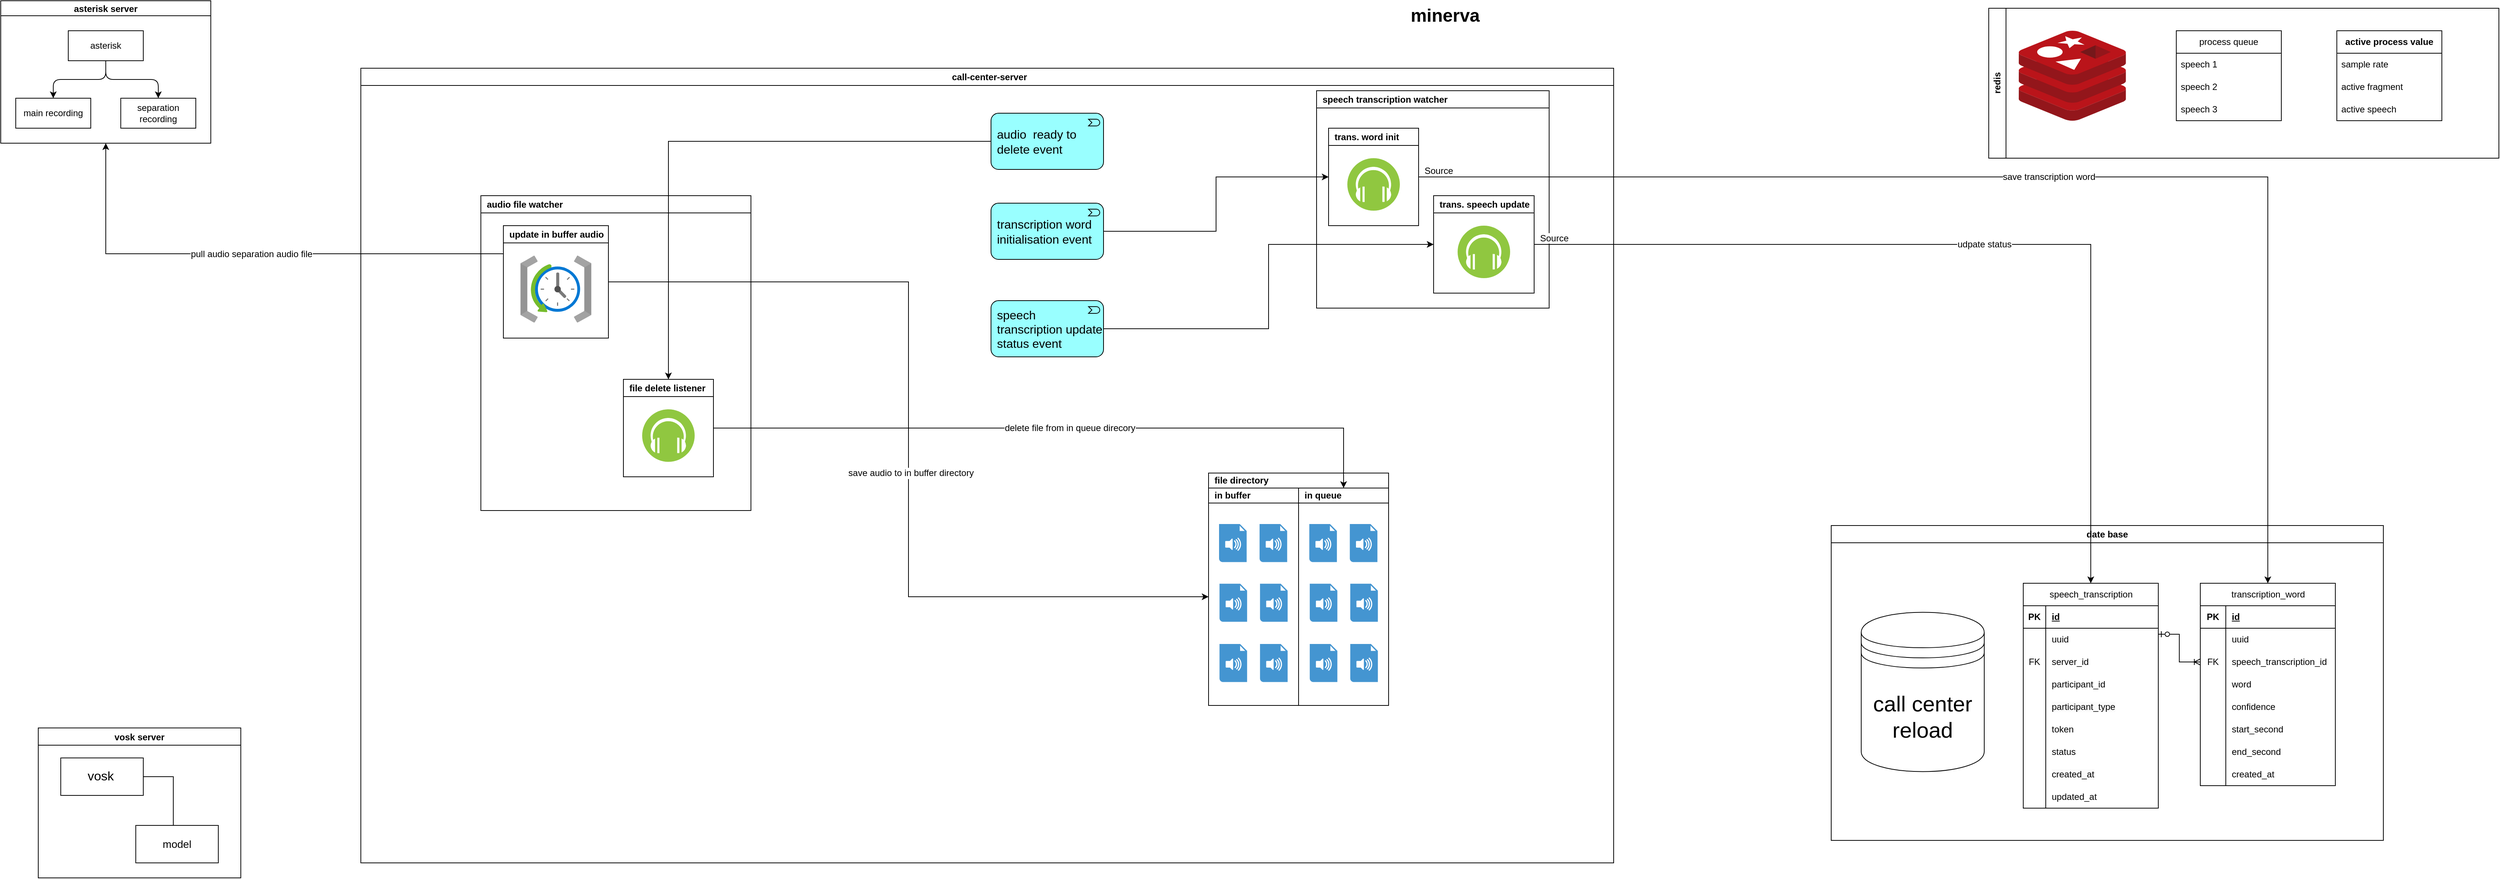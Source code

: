 <mxfile version="24.4.4" type="github">
  <diagram name="Page-1" id="74b105a0-9070-1c63-61bc-23e55f88626e">
    <mxGraphModel dx="3185" dy="1058" grid="1" gridSize="10" guides="1" tooltips="1" connect="1" arrows="1" fold="1" page="1" pageScale="1.5" pageWidth="1169" pageHeight="826" background="none" math="0" shadow="0">
      <root>
        <mxCell id="0" style=";html=1;" />
        <mxCell id="1" style=";html=1;" parent="0" />
        <mxCell id="10b056a9c633e61c-28" style="edgeStyle=orthogonalEdgeStyle;rounded=0;html=1;endArrow=block;endFill=1;jettySize=auto;orthogonalLoop=1;strokeWidth=2;startArrow=none;startFill=0;" parent="1" source="10b056a9c633e61c-10" edge="1">
          <mxGeometry relative="1" as="geometry">
            <Array as="points">
              <mxPoint x="1267" y="310" />
              <mxPoint x="247" y="310" />
            </Array>
            <mxPoint x="247" y="590" as="targetPoint" />
          </mxGeometry>
        </mxCell>
        <mxCell id="10b056a9c633e61c-30" value="minerva" style="text;strokeColor=none;fillColor=none;html=1;fontSize=24;fontStyle=1;verticalAlign=middle;align=center;" parent="1" vertex="1">
          <mxGeometry x="1140" y="20" width="1590" height="40" as="geometry" />
        </mxCell>
        <mxCell id="ebLqruqHU_UiJzqgtVBn-9" value="asterisk server" style="swimlane;startSize=20;horizontal=1;childLayout=treeLayout;horizontalTree=0;sortEdges=1;resizable=0;containerType=tree;fontSize=12;" vertex="1" parent="1">
          <mxGeometry x="10" y="20" width="280" height="190" as="geometry" />
        </mxCell>
        <mxCell id="ebLqruqHU_UiJzqgtVBn-10" value="asterisk" style="whiteSpace=wrap;html=1;" vertex="1" parent="ebLqruqHU_UiJzqgtVBn-9">
          <mxGeometry x="90" y="40" width="100" height="40" as="geometry" />
        </mxCell>
        <mxCell id="ebLqruqHU_UiJzqgtVBn-11" value="main recording" style="whiteSpace=wrap;html=1;" vertex="1" parent="ebLqruqHU_UiJzqgtVBn-9">
          <mxGeometry x="20" y="130" width="100" height="40" as="geometry" />
        </mxCell>
        <mxCell id="ebLqruqHU_UiJzqgtVBn-12" value="" style="edgeStyle=elbowEdgeStyle;elbow=vertical;html=1;rounded=1;curved=0;sourcePerimeterSpacing=0;targetPerimeterSpacing=0;startSize=6;endSize=6;" edge="1" parent="ebLqruqHU_UiJzqgtVBn-9" source="ebLqruqHU_UiJzqgtVBn-10" target="ebLqruqHU_UiJzqgtVBn-11">
          <mxGeometry relative="1" as="geometry" />
        </mxCell>
        <mxCell id="ebLqruqHU_UiJzqgtVBn-13" value="separation recording" style="whiteSpace=wrap;html=1;" vertex="1" parent="ebLqruqHU_UiJzqgtVBn-9">
          <mxGeometry x="160" y="130" width="100" height="40" as="geometry" />
        </mxCell>
        <mxCell id="ebLqruqHU_UiJzqgtVBn-14" value="" style="edgeStyle=elbowEdgeStyle;elbow=vertical;html=1;rounded=1;curved=0;sourcePerimeterSpacing=0;targetPerimeterSpacing=0;startSize=6;endSize=6;" edge="1" parent="ebLqruqHU_UiJzqgtVBn-9" source="ebLqruqHU_UiJzqgtVBn-10" target="ebLqruqHU_UiJzqgtVBn-13">
          <mxGeometry relative="1" as="geometry" />
        </mxCell>
        <mxCell id="ebLqruqHU_UiJzqgtVBn-15" value="date base" style="swimlane;whiteSpace=wrap;html=1;" vertex="1" parent="1">
          <mxGeometry x="2450" y="720" width="736" height="420" as="geometry" />
        </mxCell>
        <mxCell id="ebLqruqHU_UiJzqgtVBn-1" value="&lt;font style=&quot;font-size: 29px;&quot;&gt;call center&lt;/font&gt;&lt;div style=&quot;font-size: 29px;&quot;&gt;&lt;font style=&quot;font-size: 29px;&quot;&gt;reload&lt;/font&gt;&lt;/div&gt;" style="shape=datastore;whiteSpace=wrap;html=1;backgroundOutline=0;" vertex="1" parent="ebLqruqHU_UiJzqgtVBn-15">
          <mxGeometry x="40" y="115.75" width="164" height="212.5" as="geometry" />
        </mxCell>
        <mxCell id="ebLqruqHU_UiJzqgtVBn-18" value="&lt;span style=&quot;font-weight: 400; background-color: rgb(255, 255, 255);&quot;&gt;speech_transcription&lt;/span&gt;" style="shape=table;startSize=30;container=1;collapsible=1;childLayout=tableLayout;fixedRows=1;rowLines=0;fontStyle=1;align=center;resizeLast=1;html=1;" vertex="1" parent="ebLqruqHU_UiJzqgtVBn-15">
          <mxGeometry x="256" y="77" width="180" height="300" as="geometry" />
        </mxCell>
        <mxCell id="ebLqruqHU_UiJzqgtVBn-19" value="" style="shape=tableRow;horizontal=0;startSize=0;swimlaneHead=0;swimlaneBody=0;fillColor=none;collapsible=0;dropTarget=0;points=[[0,0.5],[1,0.5]];portConstraint=eastwest;top=0;left=0;right=0;bottom=1;" vertex="1" parent="ebLqruqHU_UiJzqgtVBn-18">
          <mxGeometry y="30" width="180" height="30" as="geometry" />
        </mxCell>
        <mxCell id="ebLqruqHU_UiJzqgtVBn-20" value="PK" style="shape=partialRectangle;connectable=0;fillColor=none;top=0;left=0;bottom=0;right=0;fontStyle=1;overflow=hidden;whiteSpace=wrap;html=1;" vertex="1" parent="ebLqruqHU_UiJzqgtVBn-19">
          <mxGeometry width="30" height="30" as="geometry">
            <mxRectangle width="30" height="30" as="alternateBounds" />
          </mxGeometry>
        </mxCell>
        <mxCell id="ebLqruqHU_UiJzqgtVBn-21" value="id" style="shape=partialRectangle;connectable=0;fillColor=none;top=0;left=0;bottom=0;right=0;align=left;spacingLeft=6;fontStyle=5;overflow=hidden;whiteSpace=wrap;html=1;" vertex="1" parent="ebLqruqHU_UiJzqgtVBn-19">
          <mxGeometry x="30" width="150" height="30" as="geometry">
            <mxRectangle width="150" height="30" as="alternateBounds" />
          </mxGeometry>
        </mxCell>
        <mxCell id="ebLqruqHU_UiJzqgtVBn-22" value="" style="shape=tableRow;horizontal=0;startSize=0;swimlaneHead=0;swimlaneBody=0;fillColor=none;collapsible=0;dropTarget=0;points=[[0,0.5],[1,0.5]];portConstraint=eastwest;top=0;left=0;right=0;bottom=0;" vertex="1" parent="ebLqruqHU_UiJzqgtVBn-18">
          <mxGeometry y="60" width="180" height="30" as="geometry" />
        </mxCell>
        <mxCell id="ebLqruqHU_UiJzqgtVBn-23" value="" style="shape=partialRectangle;connectable=0;fillColor=none;top=0;left=0;bottom=0;right=0;editable=1;overflow=hidden;whiteSpace=wrap;html=1;" vertex="1" parent="ebLqruqHU_UiJzqgtVBn-22">
          <mxGeometry width="30" height="30" as="geometry">
            <mxRectangle width="30" height="30" as="alternateBounds" />
          </mxGeometry>
        </mxCell>
        <mxCell id="ebLqruqHU_UiJzqgtVBn-24" value="uuid" style="shape=partialRectangle;connectable=0;fillColor=none;top=0;left=0;bottom=0;right=0;align=left;spacingLeft=6;overflow=hidden;whiteSpace=wrap;html=1;" vertex="1" parent="ebLqruqHU_UiJzqgtVBn-22">
          <mxGeometry x="30" width="150" height="30" as="geometry">
            <mxRectangle width="150" height="30" as="alternateBounds" />
          </mxGeometry>
        </mxCell>
        <mxCell id="ebLqruqHU_UiJzqgtVBn-25" value="" style="shape=tableRow;horizontal=0;startSize=0;swimlaneHead=0;swimlaneBody=0;fillColor=none;collapsible=0;dropTarget=0;points=[[0,0.5],[1,0.5]];portConstraint=eastwest;top=0;left=0;right=0;bottom=0;" vertex="1" parent="ebLqruqHU_UiJzqgtVBn-18">
          <mxGeometry y="90" width="180" height="30" as="geometry" />
        </mxCell>
        <mxCell id="ebLqruqHU_UiJzqgtVBn-26" value="FK" style="shape=partialRectangle;connectable=0;fillColor=none;top=0;left=0;bottom=0;right=0;editable=1;overflow=hidden;whiteSpace=wrap;html=1;" vertex="1" parent="ebLqruqHU_UiJzqgtVBn-25">
          <mxGeometry width="30" height="30" as="geometry">
            <mxRectangle width="30" height="30" as="alternateBounds" />
          </mxGeometry>
        </mxCell>
        <mxCell id="ebLqruqHU_UiJzqgtVBn-27" value="server_id" style="shape=partialRectangle;connectable=0;fillColor=none;top=0;left=0;bottom=0;right=0;align=left;spacingLeft=6;overflow=hidden;whiteSpace=wrap;html=1;" vertex="1" parent="ebLqruqHU_UiJzqgtVBn-25">
          <mxGeometry x="30" width="150" height="30" as="geometry">
            <mxRectangle width="150" height="30" as="alternateBounds" />
          </mxGeometry>
        </mxCell>
        <mxCell id="ebLqruqHU_UiJzqgtVBn-28" value="" style="shape=tableRow;horizontal=0;startSize=0;swimlaneHead=0;swimlaneBody=0;fillColor=none;collapsible=0;dropTarget=0;points=[[0,0.5],[1,0.5]];portConstraint=eastwest;top=0;left=0;right=0;bottom=0;" vertex="1" parent="ebLqruqHU_UiJzqgtVBn-18">
          <mxGeometry y="120" width="180" height="30" as="geometry" />
        </mxCell>
        <mxCell id="ebLqruqHU_UiJzqgtVBn-29" value="" style="shape=partialRectangle;connectable=0;fillColor=none;top=0;left=0;bottom=0;right=0;editable=1;overflow=hidden;whiteSpace=wrap;html=1;" vertex="1" parent="ebLqruqHU_UiJzqgtVBn-28">
          <mxGeometry width="30" height="30" as="geometry">
            <mxRectangle width="30" height="30" as="alternateBounds" />
          </mxGeometry>
        </mxCell>
        <mxCell id="ebLqruqHU_UiJzqgtVBn-30" value="participant_id" style="shape=partialRectangle;connectable=0;fillColor=none;top=0;left=0;bottom=0;right=0;align=left;spacingLeft=6;overflow=hidden;whiteSpace=wrap;html=1;" vertex="1" parent="ebLqruqHU_UiJzqgtVBn-28">
          <mxGeometry x="30" width="150" height="30" as="geometry">
            <mxRectangle width="150" height="30" as="alternateBounds" />
          </mxGeometry>
        </mxCell>
        <mxCell id="ebLqruqHU_UiJzqgtVBn-142" style="shape=tableRow;horizontal=0;startSize=0;swimlaneHead=0;swimlaneBody=0;fillColor=none;collapsible=0;dropTarget=0;points=[[0,0.5],[1,0.5]];portConstraint=eastwest;top=0;left=0;right=0;bottom=0;" vertex="1" parent="ebLqruqHU_UiJzqgtVBn-18">
          <mxGeometry y="150" width="180" height="30" as="geometry" />
        </mxCell>
        <mxCell id="ebLqruqHU_UiJzqgtVBn-143" style="shape=partialRectangle;connectable=0;fillColor=none;top=0;left=0;bottom=0;right=0;editable=1;overflow=hidden;whiteSpace=wrap;html=1;" vertex="1" parent="ebLqruqHU_UiJzqgtVBn-142">
          <mxGeometry width="30" height="30" as="geometry">
            <mxRectangle width="30" height="30" as="alternateBounds" />
          </mxGeometry>
        </mxCell>
        <mxCell id="ebLqruqHU_UiJzqgtVBn-144" value="&lt;span style=&quot;color: rgb(0, 0, 0); font-family: Helvetica; font-size: 12px; font-style: normal; font-variant-ligatures: normal; font-variant-caps: normal; font-weight: 400; letter-spacing: normal; orphans: 2; text-align: left; text-indent: 0px; text-transform: none; widows: 2; word-spacing: 0px; -webkit-text-stroke-width: 0px; white-space: normal; background-color: rgb(251, 251, 251); text-decoration-thickness: initial; text-decoration-style: initial; text-decoration-color: initial; display: inline !important; float: none;&quot;&gt;participant_type&lt;/span&gt;" style="shape=partialRectangle;connectable=0;fillColor=none;top=0;left=0;bottom=0;right=0;align=left;spacingLeft=6;overflow=hidden;whiteSpace=wrap;html=1;" vertex="1" parent="ebLqruqHU_UiJzqgtVBn-142">
          <mxGeometry x="30" width="150" height="30" as="geometry">
            <mxRectangle width="150" height="30" as="alternateBounds" />
          </mxGeometry>
        </mxCell>
        <mxCell id="ebLqruqHU_UiJzqgtVBn-139" style="shape=tableRow;horizontal=0;startSize=0;swimlaneHead=0;swimlaneBody=0;fillColor=none;collapsible=0;dropTarget=0;points=[[0,0.5],[1,0.5]];portConstraint=eastwest;top=0;left=0;right=0;bottom=0;" vertex="1" parent="ebLqruqHU_UiJzqgtVBn-18">
          <mxGeometry y="180" width="180" height="30" as="geometry" />
        </mxCell>
        <mxCell id="ebLqruqHU_UiJzqgtVBn-140" style="shape=partialRectangle;connectable=0;fillColor=none;top=0;left=0;bottom=0;right=0;editable=1;overflow=hidden;whiteSpace=wrap;html=1;" vertex="1" parent="ebLqruqHU_UiJzqgtVBn-139">
          <mxGeometry width="30" height="30" as="geometry">
            <mxRectangle width="30" height="30" as="alternateBounds" />
          </mxGeometry>
        </mxCell>
        <mxCell id="ebLqruqHU_UiJzqgtVBn-141" value="token" style="shape=partialRectangle;connectable=0;fillColor=none;top=0;left=0;bottom=0;right=0;align=left;spacingLeft=6;overflow=hidden;whiteSpace=wrap;html=1;" vertex="1" parent="ebLqruqHU_UiJzqgtVBn-139">
          <mxGeometry x="30" width="150" height="30" as="geometry">
            <mxRectangle width="150" height="30" as="alternateBounds" />
          </mxGeometry>
        </mxCell>
        <mxCell id="ebLqruqHU_UiJzqgtVBn-136" style="shape=tableRow;horizontal=0;startSize=0;swimlaneHead=0;swimlaneBody=0;fillColor=none;collapsible=0;dropTarget=0;points=[[0,0.5],[1,0.5]];portConstraint=eastwest;top=0;left=0;right=0;bottom=0;" vertex="1" parent="ebLqruqHU_UiJzqgtVBn-18">
          <mxGeometry y="210" width="180" height="30" as="geometry" />
        </mxCell>
        <mxCell id="ebLqruqHU_UiJzqgtVBn-137" style="shape=partialRectangle;connectable=0;fillColor=none;top=0;left=0;bottom=0;right=0;editable=1;overflow=hidden;whiteSpace=wrap;html=1;" vertex="1" parent="ebLqruqHU_UiJzqgtVBn-136">
          <mxGeometry width="30" height="30" as="geometry">
            <mxRectangle width="30" height="30" as="alternateBounds" />
          </mxGeometry>
        </mxCell>
        <mxCell id="ebLqruqHU_UiJzqgtVBn-138" value="status" style="shape=partialRectangle;connectable=0;fillColor=none;top=0;left=0;bottom=0;right=0;align=left;spacingLeft=6;overflow=hidden;whiteSpace=wrap;html=1;" vertex="1" parent="ebLqruqHU_UiJzqgtVBn-136">
          <mxGeometry x="30" width="150" height="30" as="geometry">
            <mxRectangle width="150" height="30" as="alternateBounds" />
          </mxGeometry>
        </mxCell>
        <mxCell id="ebLqruqHU_UiJzqgtVBn-148" style="shape=tableRow;horizontal=0;startSize=0;swimlaneHead=0;swimlaneBody=0;fillColor=none;collapsible=0;dropTarget=0;points=[[0,0.5],[1,0.5]];portConstraint=eastwest;top=0;left=0;right=0;bottom=0;" vertex="1" parent="ebLqruqHU_UiJzqgtVBn-18">
          <mxGeometry y="240" width="180" height="30" as="geometry" />
        </mxCell>
        <mxCell id="ebLqruqHU_UiJzqgtVBn-149" style="shape=partialRectangle;connectable=0;fillColor=none;top=0;left=0;bottom=0;right=0;editable=1;overflow=hidden;whiteSpace=wrap;html=1;" vertex="1" parent="ebLqruqHU_UiJzqgtVBn-148">
          <mxGeometry width="30" height="30" as="geometry">
            <mxRectangle width="30" height="30" as="alternateBounds" />
          </mxGeometry>
        </mxCell>
        <mxCell id="ebLqruqHU_UiJzqgtVBn-150" value="&lt;span style=&quot;color: rgb(0, 0, 0); font-family: Helvetica; font-size: 12px; font-style: normal; font-variant-ligatures: normal; font-variant-caps: normal; font-weight: 400; letter-spacing: normal; orphans: 2; text-align: left; text-indent: 0px; text-transform: none; widows: 2; word-spacing: 0px; -webkit-text-stroke-width: 0px; white-space: normal; background-color: rgb(251, 251, 251); text-decoration-thickness: initial; text-decoration-style: initial; text-decoration-color: initial; display: inline !important; float: none;&quot;&gt;created_at&lt;/span&gt;" style="shape=partialRectangle;connectable=0;fillColor=none;top=0;left=0;bottom=0;right=0;align=left;spacingLeft=6;overflow=hidden;whiteSpace=wrap;html=1;" vertex="1" parent="ebLqruqHU_UiJzqgtVBn-148">
          <mxGeometry x="30" width="150" height="30" as="geometry">
            <mxRectangle width="150" height="30" as="alternateBounds" />
          </mxGeometry>
        </mxCell>
        <mxCell id="ebLqruqHU_UiJzqgtVBn-145" style="shape=tableRow;horizontal=0;startSize=0;swimlaneHead=0;swimlaneBody=0;fillColor=none;collapsible=0;dropTarget=0;points=[[0,0.5],[1,0.5]];portConstraint=eastwest;top=0;left=0;right=0;bottom=0;" vertex="1" parent="ebLqruqHU_UiJzqgtVBn-18">
          <mxGeometry y="270" width="180" height="30" as="geometry" />
        </mxCell>
        <mxCell id="ebLqruqHU_UiJzqgtVBn-146" style="shape=partialRectangle;connectable=0;fillColor=none;top=0;left=0;bottom=0;right=0;editable=1;overflow=hidden;whiteSpace=wrap;html=1;" vertex="1" parent="ebLqruqHU_UiJzqgtVBn-145">
          <mxGeometry width="30" height="30" as="geometry">
            <mxRectangle width="30" height="30" as="alternateBounds" />
          </mxGeometry>
        </mxCell>
        <mxCell id="ebLqruqHU_UiJzqgtVBn-147" value="updated_at" style="shape=partialRectangle;connectable=0;fillColor=none;top=0;left=0;bottom=0;right=0;align=left;spacingLeft=6;overflow=hidden;whiteSpace=wrap;html=1;" vertex="1" parent="ebLqruqHU_UiJzqgtVBn-145">
          <mxGeometry x="30" width="150" height="30" as="geometry">
            <mxRectangle width="150" height="30" as="alternateBounds" />
          </mxGeometry>
        </mxCell>
        <mxCell id="ebLqruqHU_UiJzqgtVBn-31" value="&lt;span style=&quot;font-weight: 400; background-color: rgb(255, 255, 255);&quot;&gt;transcription_word&lt;/span&gt;" style="shape=table;startSize=30;container=1;collapsible=1;childLayout=tableLayout;fixedRows=1;rowLines=0;fontStyle=1;align=center;resizeLast=1;html=1;" vertex="1" parent="ebLqruqHU_UiJzqgtVBn-15">
          <mxGeometry x="492" y="77" width="180" height="270" as="geometry" />
        </mxCell>
        <mxCell id="ebLqruqHU_UiJzqgtVBn-32" value="" style="shape=tableRow;horizontal=0;startSize=0;swimlaneHead=0;swimlaneBody=0;fillColor=none;collapsible=0;dropTarget=0;points=[[0,0.5],[1,0.5]];portConstraint=eastwest;top=0;left=0;right=0;bottom=1;" vertex="1" parent="ebLqruqHU_UiJzqgtVBn-31">
          <mxGeometry y="30" width="180" height="30" as="geometry" />
        </mxCell>
        <mxCell id="ebLqruqHU_UiJzqgtVBn-33" value="PK" style="shape=partialRectangle;connectable=0;fillColor=none;top=0;left=0;bottom=0;right=0;fontStyle=1;overflow=hidden;whiteSpace=wrap;html=1;" vertex="1" parent="ebLqruqHU_UiJzqgtVBn-32">
          <mxGeometry width="34" height="30" as="geometry">
            <mxRectangle width="34" height="30" as="alternateBounds" />
          </mxGeometry>
        </mxCell>
        <mxCell id="ebLqruqHU_UiJzqgtVBn-34" value="id" style="shape=partialRectangle;connectable=0;fillColor=none;top=0;left=0;bottom=0;right=0;align=left;spacingLeft=6;fontStyle=5;overflow=hidden;whiteSpace=wrap;html=1;" vertex="1" parent="ebLqruqHU_UiJzqgtVBn-32">
          <mxGeometry x="34" width="146" height="30" as="geometry">
            <mxRectangle width="146" height="30" as="alternateBounds" />
          </mxGeometry>
        </mxCell>
        <mxCell id="ebLqruqHU_UiJzqgtVBn-35" value="" style="shape=tableRow;horizontal=0;startSize=0;swimlaneHead=0;swimlaneBody=0;fillColor=none;collapsible=0;dropTarget=0;points=[[0,0.5],[1,0.5]];portConstraint=eastwest;top=0;left=0;right=0;bottom=0;" vertex="1" parent="ebLqruqHU_UiJzqgtVBn-31">
          <mxGeometry y="60" width="180" height="30" as="geometry" />
        </mxCell>
        <mxCell id="ebLqruqHU_UiJzqgtVBn-36" value="" style="shape=partialRectangle;connectable=0;fillColor=none;top=0;left=0;bottom=0;right=0;editable=1;overflow=hidden;whiteSpace=wrap;html=1;" vertex="1" parent="ebLqruqHU_UiJzqgtVBn-35">
          <mxGeometry width="34" height="30" as="geometry">
            <mxRectangle width="34" height="30" as="alternateBounds" />
          </mxGeometry>
        </mxCell>
        <mxCell id="ebLqruqHU_UiJzqgtVBn-37" value="uuid" style="shape=partialRectangle;connectable=0;fillColor=none;top=0;left=0;bottom=0;right=0;align=left;spacingLeft=6;overflow=hidden;whiteSpace=wrap;html=1;" vertex="1" parent="ebLqruqHU_UiJzqgtVBn-35">
          <mxGeometry x="34" width="146" height="30" as="geometry">
            <mxRectangle width="146" height="30" as="alternateBounds" />
          </mxGeometry>
        </mxCell>
        <mxCell id="ebLqruqHU_UiJzqgtVBn-38" value="" style="shape=tableRow;horizontal=0;startSize=0;swimlaneHead=0;swimlaneBody=0;fillColor=none;collapsible=0;dropTarget=0;points=[[0,0.5],[1,0.5]];portConstraint=eastwest;top=0;left=0;right=0;bottom=0;" vertex="1" parent="ebLqruqHU_UiJzqgtVBn-31">
          <mxGeometry y="90" width="180" height="30" as="geometry" />
        </mxCell>
        <mxCell id="ebLqruqHU_UiJzqgtVBn-39" value="FK" style="shape=partialRectangle;connectable=0;fillColor=none;top=0;left=0;bottom=0;right=0;editable=1;overflow=hidden;whiteSpace=wrap;html=1;" vertex="1" parent="ebLqruqHU_UiJzqgtVBn-38">
          <mxGeometry width="34" height="30" as="geometry">
            <mxRectangle width="34" height="30" as="alternateBounds" />
          </mxGeometry>
        </mxCell>
        <mxCell id="ebLqruqHU_UiJzqgtVBn-40" value="speech_transcription_id" style="shape=partialRectangle;connectable=0;fillColor=none;top=0;left=0;bottom=0;right=0;align=left;spacingLeft=6;overflow=hidden;whiteSpace=wrap;html=1;" vertex="1" parent="ebLqruqHU_UiJzqgtVBn-38">
          <mxGeometry x="34" width="146" height="30" as="geometry">
            <mxRectangle width="146" height="30" as="alternateBounds" />
          </mxGeometry>
        </mxCell>
        <mxCell id="ebLqruqHU_UiJzqgtVBn-41" value="" style="shape=tableRow;horizontal=0;startSize=0;swimlaneHead=0;swimlaneBody=0;fillColor=none;collapsible=0;dropTarget=0;points=[[0,0.5],[1,0.5]];portConstraint=eastwest;top=0;left=0;right=0;bottom=0;" vertex="1" parent="ebLqruqHU_UiJzqgtVBn-31">
          <mxGeometry y="120" width="180" height="30" as="geometry" />
        </mxCell>
        <mxCell id="ebLqruqHU_UiJzqgtVBn-42" value="" style="shape=partialRectangle;connectable=0;fillColor=none;top=0;left=0;bottom=0;right=0;editable=1;overflow=hidden;whiteSpace=wrap;html=1;" vertex="1" parent="ebLqruqHU_UiJzqgtVBn-41">
          <mxGeometry width="34" height="30" as="geometry">
            <mxRectangle width="34" height="30" as="alternateBounds" />
          </mxGeometry>
        </mxCell>
        <mxCell id="ebLqruqHU_UiJzqgtVBn-43" value="word" style="shape=partialRectangle;connectable=0;fillColor=none;top=0;left=0;bottom=0;right=0;align=left;spacingLeft=6;overflow=hidden;whiteSpace=wrap;html=1;" vertex="1" parent="ebLqruqHU_UiJzqgtVBn-41">
          <mxGeometry x="34" width="146" height="30" as="geometry">
            <mxRectangle width="146" height="30" as="alternateBounds" />
          </mxGeometry>
        </mxCell>
        <mxCell id="ebLqruqHU_UiJzqgtVBn-124" style="shape=tableRow;horizontal=0;startSize=0;swimlaneHead=0;swimlaneBody=0;fillColor=none;collapsible=0;dropTarget=0;points=[[0,0.5],[1,0.5]];portConstraint=eastwest;top=0;left=0;right=0;bottom=0;" vertex="1" parent="ebLqruqHU_UiJzqgtVBn-31">
          <mxGeometry y="150" width="180" height="30" as="geometry" />
        </mxCell>
        <mxCell id="ebLqruqHU_UiJzqgtVBn-125" style="shape=partialRectangle;connectable=0;fillColor=none;top=0;left=0;bottom=0;right=0;editable=1;overflow=hidden;whiteSpace=wrap;html=1;" vertex="1" parent="ebLqruqHU_UiJzqgtVBn-124">
          <mxGeometry width="34" height="30" as="geometry">
            <mxRectangle width="34" height="30" as="alternateBounds" />
          </mxGeometry>
        </mxCell>
        <mxCell id="ebLqruqHU_UiJzqgtVBn-126" value="confidence" style="shape=partialRectangle;connectable=0;fillColor=none;top=0;left=0;bottom=0;right=0;align=left;spacingLeft=6;overflow=hidden;whiteSpace=wrap;html=1;" vertex="1" parent="ebLqruqHU_UiJzqgtVBn-124">
          <mxGeometry x="34" width="146" height="30" as="geometry">
            <mxRectangle width="146" height="30" as="alternateBounds" />
          </mxGeometry>
        </mxCell>
        <mxCell id="ebLqruqHU_UiJzqgtVBn-127" style="shape=tableRow;horizontal=0;startSize=0;swimlaneHead=0;swimlaneBody=0;fillColor=none;collapsible=0;dropTarget=0;points=[[0,0.5],[1,0.5]];portConstraint=eastwest;top=0;left=0;right=0;bottom=0;" vertex="1" parent="ebLqruqHU_UiJzqgtVBn-31">
          <mxGeometry y="180" width="180" height="30" as="geometry" />
        </mxCell>
        <mxCell id="ebLqruqHU_UiJzqgtVBn-128" style="shape=partialRectangle;connectable=0;fillColor=none;top=0;left=0;bottom=0;right=0;editable=1;overflow=hidden;whiteSpace=wrap;html=1;" vertex="1" parent="ebLqruqHU_UiJzqgtVBn-127">
          <mxGeometry width="34" height="30" as="geometry">
            <mxRectangle width="34" height="30" as="alternateBounds" />
          </mxGeometry>
        </mxCell>
        <mxCell id="ebLqruqHU_UiJzqgtVBn-129" value="start_second" style="shape=partialRectangle;connectable=0;fillColor=none;top=0;left=0;bottom=0;right=0;align=left;spacingLeft=6;overflow=hidden;whiteSpace=wrap;html=1;" vertex="1" parent="ebLqruqHU_UiJzqgtVBn-127">
          <mxGeometry x="34" width="146" height="30" as="geometry">
            <mxRectangle width="146" height="30" as="alternateBounds" />
          </mxGeometry>
        </mxCell>
        <mxCell id="ebLqruqHU_UiJzqgtVBn-130" style="shape=tableRow;horizontal=0;startSize=0;swimlaneHead=0;swimlaneBody=0;fillColor=none;collapsible=0;dropTarget=0;points=[[0,0.5],[1,0.5]];portConstraint=eastwest;top=0;left=0;right=0;bottom=0;" vertex="1" parent="ebLqruqHU_UiJzqgtVBn-31">
          <mxGeometry y="210" width="180" height="30" as="geometry" />
        </mxCell>
        <mxCell id="ebLqruqHU_UiJzqgtVBn-131" style="shape=partialRectangle;connectable=0;fillColor=none;top=0;left=0;bottom=0;right=0;editable=1;overflow=hidden;whiteSpace=wrap;html=1;" vertex="1" parent="ebLqruqHU_UiJzqgtVBn-130">
          <mxGeometry width="34" height="30" as="geometry">
            <mxRectangle width="34" height="30" as="alternateBounds" />
          </mxGeometry>
        </mxCell>
        <mxCell id="ebLqruqHU_UiJzqgtVBn-132" value="end_second" style="shape=partialRectangle;connectable=0;fillColor=none;top=0;left=0;bottom=0;right=0;align=left;spacingLeft=6;overflow=hidden;whiteSpace=wrap;html=1;" vertex="1" parent="ebLqruqHU_UiJzqgtVBn-130">
          <mxGeometry x="34" width="146" height="30" as="geometry">
            <mxRectangle width="146" height="30" as="alternateBounds" />
          </mxGeometry>
        </mxCell>
        <mxCell id="ebLqruqHU_UiJzqgtVBn-121" style="shape=tableRow;horizontal=0;startSize=0;swimlaneHead=0;swimlaneBody=0;fillColor=none;collapsible=0;dropTarget=0;points=[[0,0.5],[1,0.5]];portConstraint=eastwest;top=0;left=0;right=0;bottom=0;" vertex="1" parent="ebLqruqHU_UiJzqgtVBn-31">
          <mxGeometry y="240" width="180" height="30" as="geometry" />
        </mxCell>
        <mxCell id="ebLqruqHU_UiJzqgtVBn-122" style="shape=partialRectangle;connectable=0;fillColor=none;top=0;left=0;bottom=0;right=0;editable=1;overflow=hidden;whiteSpace=wrap;html=1;" vertex="1" parent="ebLqruqHU_UiJzqgtVBn-121">
          <mxGeometry width="34" height="30" as="geometry">
            <mxRectangle width="34" height="30" as="alternateBounds" />
          </mxGeometry>
        </mxCell>
        <mxCell id="ebLqruqHU_UiJzqgtVBn-123" value="created_at" style="shape=partialRectangle;connectable=0;fillColor=none;top=0;left=0;bottom=0;right=0;align=left;spacingLeft=6;overflow=hidden;whiteSpace=wrap;html=1;" vertex="1" parent="ebLqruqHU_UiJzqgtVBn-121">
          <mxGeometry x="34" width="146" height="30" as="geometry">
            <mxRectangle width="146" height="30" as="alternateBounds" />
          </mxGeometry>
        </mxCell>
        <mxCell id="ebLqruqHU_UiJzqgtVBn-151" style="rounded=0;orthogonalLoop=1;jettySize=auto;html=1;entryX=1;entryY=0.267;entryDx=0;entryDy=0;entryPerimeter=0;fontFamily=Helvetica;fontSize=12;fontColor=default;edgeStyle=orthogonalEdgeStyle;strokeColor=default;endArrow=ERzeroToOne;endFill=0;startArrow=ERoneToMany;startFill=0;" edge="1" parent="ebLqruqHU_UiJzqgtVBn-15" source="ebLqruqHU_UiJzqgtVBn-38" target="ebLqruqHU_UiJzqgtVBn-22">
          <mxGeometry relative="1" as="geometry" />
        </mxCell>
        <mxCell id="ebLqruqHU_UiJzqgtVBn-58" value="vosk server" style="swimlane;" vertex="1" parent="1">
          <mxGeometry x="60" y="990" width="270" height="200" as="geometry" />
        </mxCell>
        <mxCell id="ebLqruqHU_UiJzqgtVBn-64" style="edgeStyle=elbowEdgeStyle;rounded=0;orthogonalLoop=1;jettySize=auto;html=1;startArrow=none;endArrow=none;entryX=0.5;entryY=0;entryDx=0;entryDy=0;" edge="1" parent="ebLqruqHU_UiJzqgtVBn-58">
          <mxGeometry relative="1" as="geometry">
            <mxPoint x="175" y="130" as="targetPoint" />
            <mxPoint x="130" y="65" as="sourcePoint" />
            <Array as="points">
              <mxPoint x="180" y="100" />
            </Array>
          </mxGeometry>
        </mxCell>
        <UserObject label="&lt;font style=&quot;font-size: 17px;&quot;&gt;vosk&lt;/font&gt;&amp;nbsp;" treeRoot="1" id="ebLqruqHU_UiJzqgtVBn-59">
          <mxCell style="whiteSpace=wrap;html=1;align=center;treeFolding=1;treeMoving=1;newEdgeStyle={&quot;edgeStyle&quot;:&quot;elbowEdgeStyle&quot;,&quot;startArrow&quot;:&quot;none&quot;,&quot;endArrow&quot;:&quot;none&quot;};" vertex="1" parent="ebLqruqHU_UiJzqgtVBn-58">
            <mxGeometry x="30" y="40" width="110" height="50" as="geometry" />
          </mxCell>
        </UserObject>
        <UserObject label="&lt;font style=&quot;font-size: 14px;&quot;&gt;model&lt;/font&gt;" treeRoot="1" id="ebLqruqHU_UiJzqgtVBn-60">
          <mxCell style="whiteSpace=wrap;html=1;align=center;treeFolding=1;treeMoving=1;newEdgeStyle={&quot;edgeStyle&quot;:&quot;elbowEdgeStyle&quot;,&quot;startArrow&quot;:&quot;none&quot;,&quot;endArrow&quot;:&quot;none&quot;};" vertex="1" parent="ebLqruqHU_UiJzqgtVBn-58">
            <mxGeometry x="130" y="130" width="110" height="50" as="geometry" />
          </mxCell>
        </UserObject>
        <mxCell id="ebLqruqHU_UiJzqgtVBn-81" value="redis" style="swimlane;horizontal=0;whiteSpace=wrap;html=1;" vertex="1" parent="1">
          <mxGeometry x="2660" y="30" width="680" height="200" as="geometry" />
        </mxCell>
        <mxCell id="ebLqruqHU_UiJzqgtVBn-80" value="" style="image;sketch=0;aspect=fixed;html=1;points=[];align=center;fontSize=12;image=img/lib/mscae/Cache_Redis_Product.svg;" vertex="1" parent="ebLqruqHU_UiJzqgtVBn-81">
          <mxGeometry x="40" y="30" width="142.86" height="120" as="geometry" />
        </mxCell>
        <mxCell id="ebLqruqHU_UiJzqgtVBn-82" value="process queue" style="swimlane;fontStyle=0;childLayout=stackLayout;horizontal=1;startSize=30;horizontalStack=0;resizeParent=1;resizeParentMax=0;resizeLast=0;collapsible=1;marginBottom=0;whiteSpace=wrap;html=1;" vertex="1" parent="ebLqruqHU_UiJzqgtVBn-81">
          <mxGeometry x="250" y="30" width="140" height="120" as="geometry" />
        </mxCell>
        <mxCell id="ebLqruqHU_UiJzqgtVBn-83" value="speech 1" style="text;strokeColor=none;fillColor=none;align=left;verticalAlign=middle;spacingLeft=4;spacingRight=4;overflow=hidden;points=[[0,0.5],[1,0.5]];portConstraint=eastwest;rotatable=0;whiteSpace=wrap;html=1;" vertex="1" parent="ebLqruqHU_UiJzqgtVBn-82">
          <mxGeometry y="30" width="140" height="30" as="geometry" />
        </mxCell>
        <mxCell id="ebLqruqHU_UiJzqgtVBn-84" value="speech 2" style="text;strokeColor=none;fillColor=none;align=left;verticalAlign=middle;spacingLeft=4;spacingRight=4;overflow=hidden;points=[[0,0.5],[1,0.5]];portConstraint=eastwest;rotatable=0;whiteSpace=wrap;html=1;" vertex="1" parent="ebLqruqHU_UiJzqgtVBn-82">
          <mxGeometry y="60" width="140" height="30" as="geometry" />
        </mxCell>
        <mxCell id="ebLqruqHU_UiJzqgtVBn-85" value="speech&amp;nbsp;3" style="text;strokeColor=none;fillColor=none;align=left;verticalAlign=middle;spacingLeft=4;spacingRight=4;overflow=hidden;points=[[0,0.5],[1,0.5]];portConstraint=eastwest;rotatable=0;whiteSpace=wrap;html=1;" vertex="1" parent="ebLqruqHU_UiJzqgtVBn-82">
          <mxGeometry y="90" width="140" height="30" as="geometry" />
        </mxCell>
        <mxCell id="ebLqruqHU_UiJzqgtVBn-99" value="&lt;span style=&quot;font-weight: 700;&quot;&gt;active process value&lt;/span&gt;" style="swimlane;fontStyle=0;childLayout=stackLayout;horizontal=1;startSize=30;horizontalStack=0;resizeParent=1;resizeParentMax=0;resizeLast=0;collapsible=1;marginBottom=0;whiteSpace=wrap;html=1;" vertex="1" parent="ebLqruqHU_UiJzqgtVBn-81">
          <mxGeometry x="464" y="30" width="140" height="120" as="geometry" />
        </mxCell>
        <mxCell id="ebLqruqHU_UiJzqgtVBn-100" value="sample rate" style="text;strokeColor=none;fillColor=none;align=left;verticalAlign=middle;spacingLeft=4;spacingRight=4;overflow=hidden;points=[[0,0.5],[1,0.5]];portConstraint=eastwest;rotatable=0;whiteSpace=wrap;html=1;" vertex="1" parent="ebLqruqHU_UiJzqgtVBn-99">
          <mxGeometry y="30" width="140" height="30" as="geometry" />
        </mxCell>
        <mxCell id="ebLqruqHU_UiJzqgtVBn-101" value="active fragment" style="text;strokeColor=none;fillColor=none;align=left;verticalAlign=middle;spacingLeft=4;spacingRight=4;overflow=hidden;points=[[0,0.5],[1,0.5]];portConstraint=eastwest;rotatable=0;whiteSpace=wrap;html=1;" vertex="1" parent="ebLqruqHU_UiJzqgtVBn-99">
          <mxGeometry y="60" width="140" height="30" as="geometry" />
        </mxCell>
        <mxCell id="ebLqruqHU_UiJzqgtVBn-102" value="active speech" style="text;strokeColor=none;fillColor=none;align=left;verticalAlign=middle;spacingLeft=4;spacingRight=4;overflow=hidden;points=[[0,0.5],[1,0.5]];portConstraint=eastwest;rotatable=0;whiteSpace=wrap;html=1;" vertex="1" parent="ebLqruqHU_UiJzqgtVBn-99">
          <mxGeometry y="90" width="140" height="30" as="geometry" />
        </mxCell>
        <mxCell id="ebLqruqHU_UiJzqgtVBn-93" value="&lt;div style=&quot;text-align: justify; padding-right: 0px;&quot;&gt;&lt;br&gt;&lt;/div&gt;" style="text;html=1;align=left;verticalAlign=middle;resizable=0;points=[];autosize=1;strokeColor=none;fillColor=none;imageHeight=24;imageWidth=18;arcSize=8;" vertex="1" parent="1">
          <mxGeometry x="1660" y="170" width="20" height="30" as="geometry" />
        </mxCell>
        <mxCell id="ebLqruqHU_UiJzqgtVBn-154" value="call-center-server" style="swimlane;whiteSpace=wrap;html=1;shadow=0;strokeColor=default;align=center;verticalAlign=middle;spacingLeft=6;fontFamily=Helvetica;fontSize=12;fontColor=default;fillColor=none;" vertex="1" parent="1">
          <mxGeometry x="490" y="110" width="1670" height="1060" as="geometry" />
        </mxCell>
        <mxCell id="ebLqruqHU_UiJzqgtVBn-155" value="audio file watcher" style="swimlane;whiteSpace=wrap;html=1;shadow=0;strokeColor=default;align=left;verticalAlign=middle;spacingLeft=6;fontFamily=Helvetica;fontSize=12;fontColor=default;fillColor=none;" vertex="1" parent="ebLqruqHU_UiJzqgtVBn-154">
          <mxGeometry x="160" y="170" width="360" height="420" as="geometry" />
        </mxCell>
        <mxCell id="ebLqruqHU_UiJzqgtVBn-174" value="update in buffer audio" style="swimlane;whiteSpace=wrap;html=1;shadow=0;strokeColor=default;align=left;verticalAlign=middle;spacingLeft=6;fontFamily=Helvetica;fontSize=12;fontColor=default;fillColor=none;" vertex="1" parent="ebLqruqHU_UiJzqgtVBn-155">
          <mxGeometry x="30" y="40" width="140" height="150" as="geometry" />
        </mxCell>
        <mxCell id="ebLqruqHU_UiJzqgtVBn-152" value="" style="image;aspect=fixed;html=1;points=[];align=center;fontSize=12;image=img/lib/azure2/management_governance/Scheduler_Job_Collections.svg;shadow=0;strokeColor=default;verticalAlign=middle;spacingLeft=6;fontFamily=Helvetica;fontColor=default;fillColor=none;" vertex="1" parent="ebLqruqHU_UiJzqgtVBn-174">
          <mxGeometry x="22.58" y="40" width="94.85" height="89.26" as="geometry" />
        </mxCell>
        <mxCell id="ebLqruqHU_UiJzqgtVBn-208" value="file delete listener" style="swimlane;whiteSpace=wrap;html=1;shadow=0;strokeColor=default;align=left;verticalAlign=middle;spacingLeft=6;fontFamily=Helvetica;fontSize=12;fontColor=default;fillColor=none;" vertex="1" parent="ebLqruqHU_UiJzqgtVBn-155">
          <mxGeometry x="190" y="245" width="120" height="130" as="geometry" />
        </mxCell>
        <mxCell id="ebLqruqHU_UiJzqgtVBn-216" value="" style="image;aspect=fixed;perimeter=ellipsePerimeter;html=1;align=center;shadow=0;dashed=0;fontColor=#4277BB;labelBackgroundColor=default;fontSize=12;spacingTop=3;image=img/lib/ibm/blockchain/event_listener.svg;strokeColor=default;verticalAlign=middle;spacingLeft=6;fontFamily=Helvetica;fillColor=none;" vertex="1" parent="ebLqruqHU_UiJzqgtVBn-208">
          <mxGeometry x="25" y="40" width="70" height="70" as="geometry" />
        </mxCell>
        <mxCell id="ebLqruqHU_UiJzqgtVBn-156" value="file directory" style="swimlane;childLayout=stackLayout;resizeParent=1;resizeParentMax=0;startSize=20;html=1;shadow=0;strokeColor=default;align=left;verticalAlign=middle;spacingLeft=6;fontFamily=Helvetica;fontSize=12;fontColor=default;fillColor=none;" vertex="1" parent="ebLqruqHU_UiJzqgtVBn-154">
          <mxGeometry x="1130" y="540" width="240" height="310" as="geometry" />
        </mxCell>
        <mxCell id="ebLqruqHU_UiJzqgtVBn-157" value="in buffer" style="swimlane;startSize=20;html=1;shadow=0;strokeColor=default;align=left;verticalAlign=middle;spacingLeft=6;fontFamily=Helvetica;fontSize=12;fontColor=default;fillColor=none;" vertex="1" parent="ebLqruqHU_UiJzqgtVBn-156">
          <mxGeometry y="20" width="120" height="290" as="geometry" />
        </mxCell>
        <mxCell id="ebLqruqHU_UiJzqgtVBn-162" value="" style="shadow=0;dashed=0;html=1;strokeColor=none;fillColor=#4495D1;labelPosition=center;verticalLabelPosition=bottom;verticalAlign=top;align=center;outlineConnect=0;shape=mxgraph.veeam.audio_file;spacingLeft=6;fontFamily=Helvetica;fontSize=12;fontColor=default;" vertex="1" parent="ebLqruqHU_UiJzqgtVBn-157">
          <mxGeometry x="14" y="48" width="36.8" height="50.8" as="geometry" />
        </mxCell>
        <mxCell id="ebLqruqHU_UiJzqgtVBn-161" value="" style="shadow=0;dashed=0;html=1;strokeColor=none;fillColor=#4495D1;labelPosition=center;verticalLabelPosition=bottom;verticalAlign=top;align=center;outlineConnect=0;shape=mxgraph.veeam.audio_file;spacingLeft=6;fontFamily=Helvetica;fontSize=12;fontColor=default;" vertex="1" parent="ebLqruqHU_UiJzqgtVBn-157">
          <mxGeometry x="68" y="48" width="36.8" height="50.8" as="geometry" />
        </mxCell>
        <mxCell id="ebLqruqHU_UiJzqgtVBn-163" value="" style="shadow=0;dashed=0;html=1;strokeColor=none;fillColor=#4495D1;labelPosition=center;verticalLabelPosition=bottom;verticalAlign=top;align=center;outlineConnect=0;shape=mxgraph.veeam.audio_file;spacingLeft=6;fontFamily=Helvetica;fontSize=12;fontColor=default;" vertex="1" parent="ebLqruqHU_UiJzqgtVBn-157">
          <mxGeometry x="14.6" y="127.6" width="36.8" height="50.8" as="geometry" />
        </mxCell>
        <mxCell id="ebLqruqHU_UiJzqgtVBn-164" value="" style="shadow=0;dashed=0;html=1;strokeColor=none;fillColor=#4495D1;labelPosition=center;verticalLabelPosition=bottom;verticalAlign=top;align=center;outlineConnect=0;shape=mxgraph.veeam.audio_file;spacingLeft=6;fontFamily=Helvetica;fontSize=12;fontColor=default;" vertex="1" parent="ebLqruqHU_UiJzqgtVBn-157">
          <mxGeometry x="68.6" y="127.6" width="36.8" height="50.8" as="geometry" />
        </mxCell>
        <mxCell id="ebLqruqHU_UiJzqgtVBn-165" value="" style="shadow=0;dashed=0;html=1;strokeColor=none;fillColor=#4495D1;labelPosition=center;verticalLabelPosition=bottom;verticalAlign=top;align=center;outlineConnect=0;shape=mxgraph.veeam.audio_file;spacingLeft=6;fontFamily=Helvetica;fontSize=12;fontColor=default;" vertex="1" parent="ebLqruqHU_UiJzqgtVBn-157">
          <mxGeometry x="14.6" y="208" width="36.8" height="50.8" as="geometry" />
        </mxCell>
        <mxCell id="ebLqruqHU_UiJzqgtVBn-166" value="" style="shadow=0;dashed=0;html=1;strokeColor=none;fillColor=#4495D1;labelPosition=center;verticalLabelPosition=bottom;verticalAlign=top;align=center;outlineConnect=0;shape=mxgraph.veeam.audio_file;spacingLeft=6;fontFamily=Helvetica;fontSize=12;fontColor=default;" vertex="1" parent="ebLqruqHU_UiJzqgtVBn-157">
          <mxGeometry x="68.6" y="208" width="36.8" height="50.8" as="geometry" />
        </mxCell>
        <mxCell id="ebLqruqHU_UiJzqgtVBn-158" value="in queue" style="swimlane;startSize=20;html=1;shadow=0;strokeColor=default;align=left;verticalAlign=middle;spacingLeft=6;fontFamily=Helvetica;fontSize=12;fontColor=default;fillColor=none;" vertex="1" parent="ebLqruqHU_UiJzqgtVBn-156">
          <mxGeometry x="120" y="20" width="120" height="290" as="geometry" />
        </mxCell>
        <mxCell id="ebLqruqHU_UiJzqgtVBn-167" value="" style="shadow=0;dashed=0;html=1;strokeColor=none;fillColor=#4495D1;labelPosition=center;verticalLabelPosition=bottom;verticalAlign=top;align=center;outlineConnect=0;shape=mxgraph.veeam.audio_file;spacingLeft=6;fontFamily=Helvetica;fontSize=12;fontColor=default;" vertex="1" parent="ebLqruqHU_UiJzqgtVBn-158">
          <mxGeometry x="14.3" y="48" width="36.8" height="50.8" as="geometry" />
        </mxCell>
        <mxCell id="ebLqruqHU_UiJzqgtVBn-168" value="" style="shadow=0;dashed=0;html=1;strokeColor=none;fillColor=#4495D1;labelPosition=center;verticalLabelPosition=bottom;verticalAlign=top;align=center;outlineConnect=0;shape=mxgraph.veeam.audio_file;spacingLeft=6;fontFamily=Helvetica;fontSize=12;fontColor=default;" vertex="1" parent="ebLqruqHU_UiJzqgtVBn-158">
          <mxGeometry x="68.3" y="48" width="36.8" height="50.8" as="geometry" />
        </mxCell>
        <mxCell id="ebLqruqHU_UiJzqgtVBn-169" value="" style="shadow=0;dashed=0;html=1;strokeColor=none;fillColor=#4495D1;labelPosition=center;verticalLabelPosition=bottom;verticalAlign=top;align=center;outlineConnect=0;shape=mxgraph.veeam.audio_file;spacingLeft=6;fontFamily=Helvetica;fontSize=12;fontColor=default;" vertex="1" parent="ebLqruqHU_UiJzqgtVBn-158">
          <mxGeometry x="14.9" y="127.6" width="36.8" height="50.8" as="geometry" />
        </mxCell>
        <mxCell id="ebLqruqHU_UiJzqgtVBn-170" value="" style="shadow=0;dashed=0;html=1;strokeColor=none;fillColor=#4495D1;labelPosition=center;verticalLabelPosition=bottom;verticalAlign=top;align=center;outlineConnect=0;shape=mxgraph.veeam.audio_file;spacingLeft=6;fontFamily=Helvetica;fontSize=12;fontColor=default;" vertex="1" parent="ebLqruqHU_UiJzqgtVBn-158">
          <mxGeometry x="68.9" y="127.6" width="36.8" height="50.8" as="geometry" />
        </mxCell>
        <mxCell id="ebLqruqHU_UiJzqgtVBn-171" value="" style="shadow=0;dashed=0;html=1;strokeColor=none;fillColor=#4495D1;labelPosition=center;verticalLabelPosition=bottom;verticalAlign=top;align=center;outlineConnect=0;shape=mxgraph.veeam.audio_file;spacingLeft=6;fontFamily=Helvetica;fontSize=12;fontColor=default;" vertex="1" parent="ebLqruqHU_UiJzqgtVBn-158">
          <mxGeometry x="14.9" y="208" width="36.8" height="50.8" as="geometry" />
        </mxCell>
        <mxCell id="ebLqruqHU_UiJzqgtVBn-172" value="" style="shadow=0;dashed=0;html=1;strokeColor=none;fillColor=#4495D1;labelPosition=center;verticalLabelPosition=bottom;verticalAlign=top;align=center;outlineConnect=0;shape=mxgraph.veeam.audio_file;spacingLeft=6;fontFamily=Helvetica;fontSize=12;fontColor=default;" vertex="1" parent="ebLqruqHU_UiJzqgtVBn-158">
          <mxGeometry x="68.9" y="208" width="36.8" height="50.8" as="geometry" />
        </mxCell>
        <mxCell id="ebLqruqHU_UiJzqgtVBn-210" value="" style="endArrow=classic;html=1;rounded=0;fontFamily=Helvetica;fontSize=12;fontColor=default;exitX=1;exitY=0.5;exitDx=0;exitDy=0;entryX=0;entryY=0.5;entryDx=0;entryDy=0;edgeStyle=orthogonalEdgeStyle;" edge="1" parent="ebLqruqHU_UiJzqgtVBn-154" source="ebLqruqHU_UiJzqgtVBn-174" target="ebLqruqHU_UiJzqgtVBn-157">
          <mxGeometry relative="1" as="geometry">
            <mxPoint x="370" y="330" as="sourcePoint" />
            <mxPoint x="860" y="500" as="targetPoint" />
          </mxGeometry>
        </mxCell>
        <mxCell id="ebLqruqHU_UiJzqgtVBn-211" value="save audio to in buffer directory" style="edgeLabel;resizable=0;html=1;;align=center;verticalAlign=middle;shadow=0;strokeColor=default;spacingLeft=6;fontFamily=Helvetica;fontSize=12;fontColor=default;fillColor=none;" connectable="0" vertex="1" parent="ebLqruqHU_UiJzqgtVBn-210">
          <mxGeometry relative="1" as="geometry">
            <mxPoint y="45" as="offset" />
          </mxGeometry>
        </mxCell>
        <mxCell id="ebLqruqHU_UiJzqgtVBn-221" style="edgeStyle=orthogonalEdgeStyle;rounded=0;orthogonalLoop=1;jettySize=auto;html=1;entryX=0.5;entryY=0;entryDx=0;entryDy=0;fontFamily=Helvetica;fontSize=12;fontColor=default;" edge="1" parent="ebLqruqHU_UiJzqgtVBn-154" source="ebLqruqHU_UiJzqgtVBn-220" target="ebLqruqHU_UiJzqgtVBn-208">
          <mxGeometry relative="1" as="geometry" />
        </mxCell>
        <mxCell id="ebLqruqHU_UiJzqgtVBn-220" value="&lt;font style=&quot;font-size: 16px;&quot;&gt;audio&amp;nbsp; ready to delete event&lt;/font&gt;" style="html=1;outlineConnect=0;whiteSpace=wrap;fillColor=#99ffff;shape=mxgraph.archimate3.application;appType=event;archiType=rounded;shadow=0;strokeColor=default;align=left;verticalAlign=middle;spacingLeft=6;fontFamily=Helvetica;fontSize=12;fontColor=default;" vertex="1" parent="ebLqruqHU_UiJzqgtVBn-154">
          <mxGeometry x="840" y="60" width="150" height="75" as="geometry" />
        </mxCell>
        <mxCell id="ebLqruqHU_UiJzqgtVBn-222" value="" style="endArrow=classic;html=1;rounded=0;fontFamily=Helvetica;fontSize=12;fontColor=default;exitX=1;exitY=0.5;exitDx=0;exitDy=0;entryX=0.5;entryY=0;entryDx=0;entryDy=0;edgeStyle=orthogonalEdgeStyle;" edge="1" parent="ebLqruqHU_UiJzqgtVBn-154" source="ebLqruqHU_UiJzqgtVBn-208" target="ebLqruqHU_UiJzqgtVBn-158">
          <mxGeometry relative="1" as="geometry">
            <mxPoint x="524.72" y="450" as="sourcePoint" />
            <mxPoint x="1304.72" y="510" as="targetPoint" />
          </mxGeometry>
        </mxCell>
        <mxCell id="ebLqruqHU_UiJzqgtVBn-223" value="delete file from in queue direcory" style="edgeLabel;resizable=0;html=1;;align=center;verticalAlign=middle;shadow=0;strokeColor=default;spacingLeft=6;fontFamily=Helvetica;fontSize=12;fontColor=default;fillColor=none;" connectable="0" vertex="1" parent="ebLqruqHU_UiJzqgtVBn-222">
          <mxGeometry relative="1" as="geometry">
            <mxPoint x="12" as="offset" />
          </mxGeometry>
        </mxCell>
        <mxCell id="ebLqruqHU_UiJzqgtVBn-225" value="speech transcription watcher" style="swimlane;whiteSpace=wrap;html=1;shadow=0;strokeColor=default;align=left;verticalAlign=middle;spacingLeft=6;fontFamily=Helvetica;fontSize=12;fontColor=default;fillColor=none;" vertex="1" parent="ebLqruqHU_UiJzqgtVBn-154">
          <mxGeometry x="1274" y="30" width="310" height="290" as="geometry" />
        </mxCell>
        <mxCell id="ebLqruqHU_UiJzqgtVBn-228" value="trans. word init" style="swimlane;whiteSpace=wrap;html=1;shadow=0;strokeColor=default;align=left;verticalAlign=middle;spacingLeft=6;fontFamily=Helvetica;fontSize=12;fontColor=default;fillColor=none;" vertex="1" parent="ebLqruqHU_UiJzqgtVBn-225">
          <mxGeometry x="16" y="50" width="120" height="130" as="geometry" />
        </mxCell>
        <mxCell id="ebLqruqHU_UiJzqgtVBn-229" value="" style="image;aspect=fixed;perimeter=ellipsePerimeter;html=1;align=center;shadow=0;dashed=0;fontColor=#4277BB;labelBackgroundColor=default;fontSize=12;spacingTop=3;image=img/lib/ibm/blockchain/event_listener.svg;strokeColor=default;verticalAlign=middle;spacingLeft=6;fontFamily=Helvetica;fillColor=none;" vertex="1" parent="ebLqruqHU_UiJzqgtVBn-228">
          <mxGeometry x="25" y="40" width="70" height="70" as="geometry" />
        </mxCell>
        <mxCell id="ebLqruqHU_UiJzqgtVBn-237" value="trans. speech update" style="swimlane;whiteSpace=wrap;html=1;shadow=0;strokeColor=default;align=left;verticalAlign=middle;spacingLeft=6;fontFamily=Helvetica;fontSize=12;fontColor=default;fillColor=none;" vertex="1" parent="ebLqruqHU_UiJzqgtVBn-225">
          <mxGeometry x="156" y="140" width="134" height="130" as="geometry" />
        </mxCell>
        <mxCell id="ebLqruqHU_UiJzqgtVBn-238" value="" style="image;aspect=fixed;perimeter=ellipsePerimeter;html=1;align=center;shadow=0;dashed=0;fontColor=#4277BB;labelBackgroundColor=default;fontSize=12;spacingTop=3;image=img/lib/ibm/blockchain/event_listener.svg;strokeColor=default;verticalAlign=middle;spacingLeft=6;fontFamily=Helvetica;fillColor=none;" vertex="1" parent="ebLqruqHU_UiJzqgtVBn-237">
          <mxGeometry x="32" y="40" width="70" height="70" as="geometry" />
        </mxCell>
        <mxCell id="ebLqruqHU_UiJzqgtVBn-242" style="edgeStyle=orthogonalEdgeStyle;rounded=0;orthogonalLoop=1;jettySize=auto;html=1;entryX=0;entryY=0.5;entryDx=0;entryDy=0;fontFamily=Helvetica;fontSize=12;fontColor=default;" edge="1" parent="ebLqruqHU_UiJzqgtVBn-154" source="ebLqruqHU_UiJzqgtVBn-240" target="ebLqruqHU_UiJzqgtVBn-237">
          <mxGeometry relative="1" as="geometry" />
        </mxCell>
        <mxCell id="ebLqruqHU_UiJzqgtVBn-240" value="&lt;font style=&quot;font-size: 16px;&quot;&gt;speech transcription update status event&lt;/font&gt;" style="html=1;outlineConnect=0;whiteSpace=wrap;fillColor=#99ffff;shape=mxgraph.archimate3.application;appType=event;archiType=rounded;shadow=0;strokeColor=default;align=left;verticalAlign=middle;spacingLeft=6;fontFamily=Helvetica;fontSize=12;fontColor=default;" vertex="1" parent="ebLqruqHU_UiJzqgtVBn-154">
          <mxGeometry x="840" y="310" width="150" height="75" as="geometry" />
        </mxCell>
        <mxCell id="ebLqruqHU_UiJzqgtVBn-241" style="edgeStyle=orthogonalEdgeStyle;rounded=0;orthogonalLoop=1;jettySize=auto;html=1;entryX=0;entryY=0.5;entryDx=0;entryDy=0;fontFamily=Helvetica;fontSize=12;fontColor=default;" edge="1" parent="ebLqruqHU_UiJzqgtVBn-154" source="ebLqruqHU_UiJzqgtVBn-239" target="ebLqruqHU_UiJzqgtVBn-228">
          <mxGeometry relative="1" as="geometry" />
        </mxCell>
        <mxCell id="ebLqruqHU_UiJzqgtVBn-239" value="&lt;font style=&quot;font-size: 16px;&quot;&gt;transcription word initialisation event&lt;/font&gt;" style="html=1;outlineConnect=0;whiteSpace=wrap;fillColor=#99ffff;shape=mxgraph.archimate3.application;appType=event;archiType=rounded;shadow=0;strokeColor=default;align=left;verticalAlign=middle;spacingLeft=6;fontFamily=Helvetica;fontSize=12;fontColor=default;" vertex="1" parent="ebLqruqHU_UiJzqgtVBn-154">
          <mxGeometry x="840" y="180" width="150" height="75" as="geometry" />
        </mxCell>
        <mxCell id="ebLqruqHU_UiJzqgtVBn-175" value="" style="endArrow=classic;html=1;rounded=0;fontFamily=Helvetica;fontSize=12;fontColor=default;exitX=0;exitY=0.25;exitDx=0;exitDy=0;entryX=0.5;entryY=1;entryDx=0;entryDy=0;edgeStyle=orthogonalEdgeStyle;" edge="1" parent="1" source="ebLqruqHU_UiJzqgtVBn-174" target="ebLqruqHU_UiJzqgtVBn-9">
          <mxGeometry relative="1" as="geometry">
            <mxPoint x="240" y="400" as="sourcePoint" />
            <mxPoint x="340" y="400" as="targetPoint" />
          </mxGeometry>
        </mxCell>
        <mxCell id="ebLqruqHU_UiJzqgtVBn-176" value="pull audio separation audio file" style="edgeLabel;resizable=0;html=1;;align=center;verticalAlign=middle;shadow=0;strokeColor=default;spacingLeft=6;fontFamily=Helvetica;fontSize=12;fontColor=default;fillColor=none;" connectable="0" vertex="1" parent="ebLqruqHU_UiJzqgtVBn-175">
          <mxGeometry relative="1" as="geometry" />
        </mxCell>
        <mxCell id="ebLqruqHU_UiJzqgtVBn-244" value="" style="endArrow=classic;html=1;rounded=0;fontFamily=Helvetica;fontSize=12;fontColor=default;exitX=1;exitY=0.5;exitDx=0;exitDy=0;entryX=0.5;entryY=0;entryDx=0;entryDy=0;edgeStyle=orthogonalEdgeStyle;" edge="1" parent="1" source="ebLqruqHU_UiJzqgtVBn-237" target="ebLqruqHU_UiJzqgtVBn-18">
          <mxGeometry relative="1" as="geometry">
            <mxPoint x="2160" y="570" as="sourcePoint" />
            <mxPoint x="2320" y="570" as="targetPoint" />
          </mxGeometry>
        </mxCell>
        <mxCell id="ebLqruqHU_UiJzqgtVBn-245" value="udpate status" style="edgeLabel;resizable=0;html=1;;align=center;verticalAlign=middle;shadow=0;strokeColor=default;spacingLeft=6;fontFamily=Helvetica;fontSize=12;fontColor=default;fillColor=none;" connectable="0" vertex="1" parent="ebLqruqHU_UiJzqgtVBn-244">
          <mxGeometry relative="1" as="geometry" />
        </mxCell>
        <mxCell id="ebLqruqHU_UiJzqgtVBn-246" value="Source" style="edgeLabel;resizable=0;html=1;;align=left;verticalAlign=bottom;shadow=0;strokeColor=default;spacingLeft=6;fontFamily=Helvetica;fontSize=12;fontColor=default;fillColor=none;" connectable="0" vertex="1" parent="ebLqruqHU_UiJzqgtVBn-244">
          <mxGeometry x="-1" relative="1" as="geometry" />
        </mxCell>
        <mxCell id="ebLqruqHU_UiJzqgtVBn-247" value="" style="endArrow=classic;html=1;rounded=0;fontFamily=Helvetica;fontSize=12;fontColor=default;exitX=1;exitY=0.5;exitDx=0;exitDy=0;entryX=0.5;entryY=0;entryDx=0;entryDy=0;edgeStyle=orthogonalEdgeStyle;" edge="1" parent="1" source="ebLqruqHU_UiJzqgtVBn-228" target="ebLqruqHU_UiJzqgtVBn-31">
          <mxGeometry relative="1" as="geometry">
            <mxPoint x="2160" y="570" as="sourcePoint" />
            <mxPoint x="2320" y="570" as="targetPoint" />
          </mxGeometry>
        </mxCell>
        <mxCell id="ebLqruqHU_UiJzqgtVBn-248" value="save transcription word" style="edgeLabel;resizable=0;html=1;;align=center;verticalAlign=middle;shadow=0;strokeColor=default;spacingLeft=6;fontFamily=Helvetica;fontSize=12;fontColor=default;fillColor=none;" connectable="0" vertex="1" parent="ebLqruqHU_UiJzqgtVBn-247">
          <mxGeometry relative="1" as="geometry" />
        </mxCell>
        <mxCell id="ebLqruqHU_UiJzqgtVBn-249" value="Source" style="edgeLabel;resizable=0;html=1;;align=left;verticalAlign=bottom;shadow=0;strokeColor=default;spacingLeft=6;fontFamily=Helvetica;fontSize=12;fontColor=default;fillColor=none;" connectable="0" vertex="1" parent="ebLqruqHU_UiJzqgtVBn-247">
          <mxGeometry x="-1" relative="1" as="geometry" />
        </mxCell>
      </root>
    </mxGraphModel>
  </diagram>
</mxfile>

